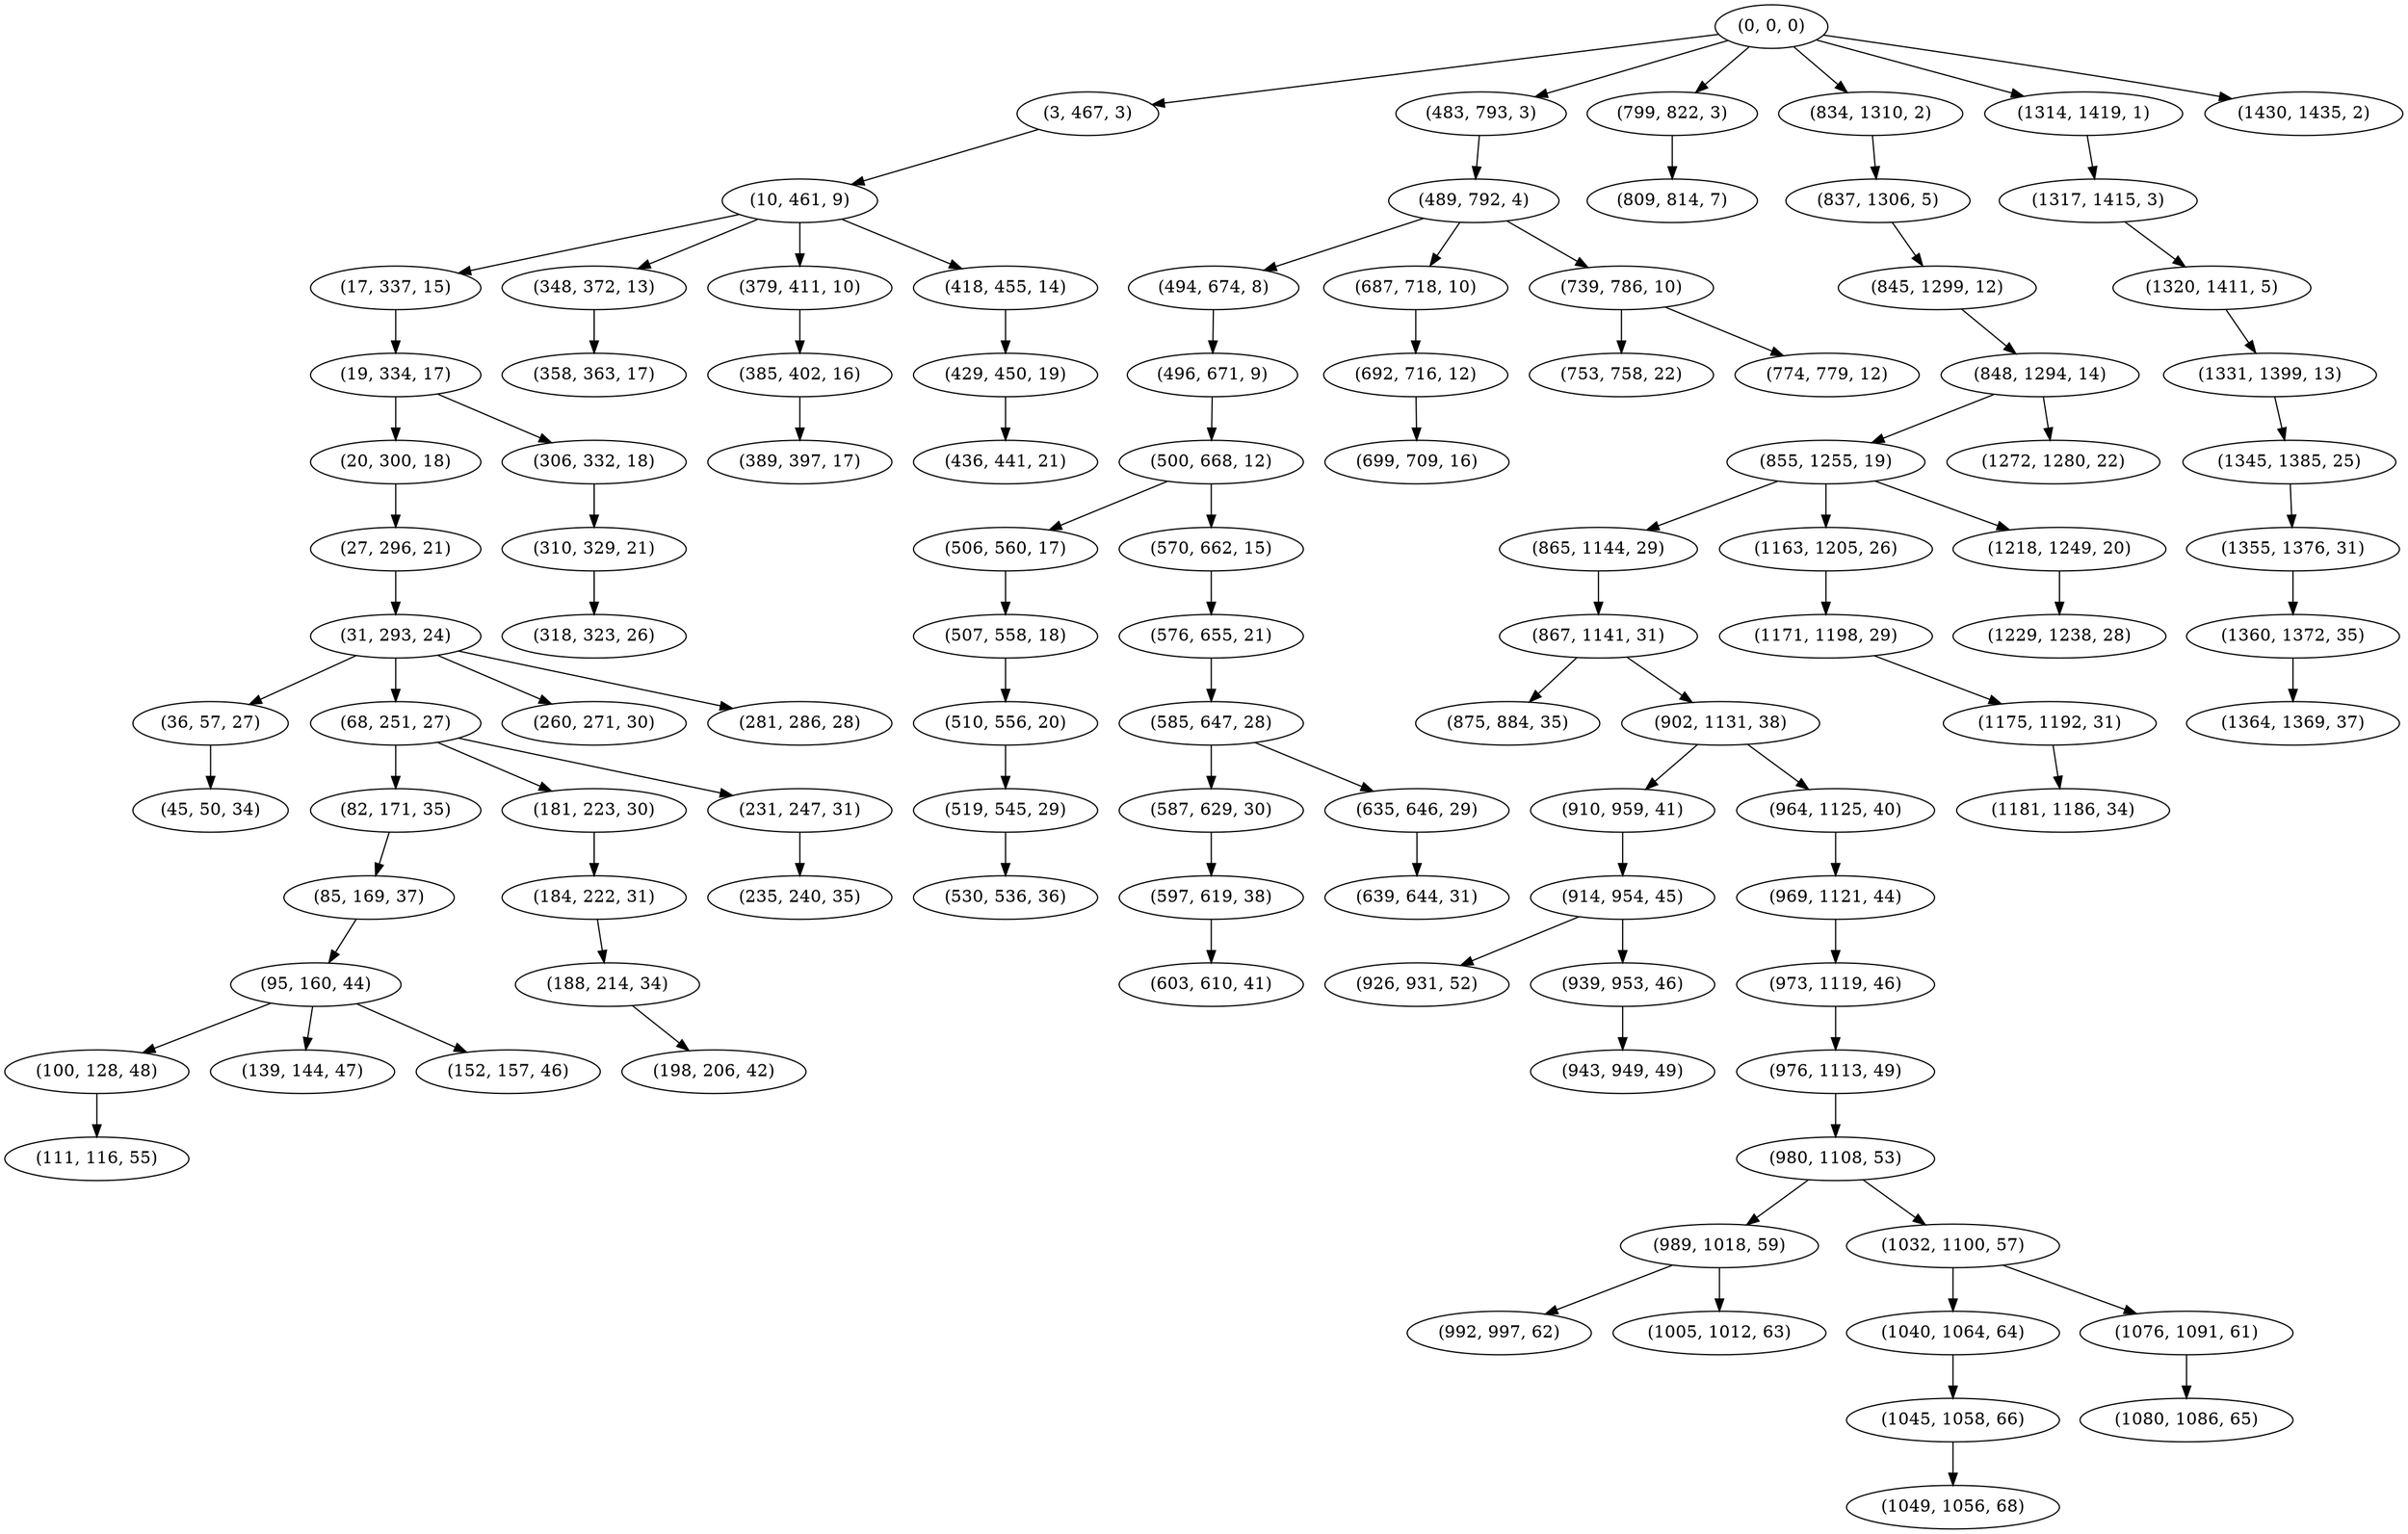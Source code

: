 digraph tree {
    "(0, 0, 0)";
    "(3, 467, 3)";
    "(10, 461, 9)";
    "(17, 337, 15)";
    "(19, 334, 17)";
    "(20, 300, 18)";
    "(27, 296, 21)";
    "(31, 293, 24)";
    "(36, 57, 27)";
    "(45, 50, 34)";
    "(68, 251, 27)";
    "(82, 171, 35)";
    "(85, 169, 37)";
    "(95, 160, 44)";
    "(100, 128, 48)";
    "(111, 116, 55)";
    "(139, 144, 47)";
    "(152, 157, 46)";
    "(181, 223, 30)";
    "(184, 222, 31)";
    "(188, 214, 34)";
    "(198, 206, 42)";
    "(231, 247, 31)";
    "(235, 240, 35)";
    "(260, 271, 30)";
    "(281, 286, 28)";
    "(306, 332, 18)";
    "(310, 329, 21)";
    "(318, 323, 26)";
    "(348, 372, 13)";
    "(358, 363, 17)";
    "(379, 411, 10)";
    "(385, 402, 16)";
    "(389, 397, 17)";
    "(418, 455, 14)";
    "(429, 450, 19)";
    "(436, 441, 21)";
    "(483, 793, 3)";
    "(489, 792, 4)";
    "(494, 674, 8)";
    "(496, 671, 9)";
    "(500, 668, 12)";
    "(506, 560, 17)";
    "(507, 558, 18)";
    "(510, 556, 20)";
    "(519, 545, 29)";
    "(530, 536, 36)";
    "(570, 662, 15)";
    "(576, 655, 21)";
    "(585, 647, 28)";
    "(587, 629, 30)";
    "(597, 619, 38)";
    "(603, 610, 41)";
    "(635, 646, 29)";
    "(639, 644, 31)";
    "(687, 718, 10)";
    "(692, 716, 12)";
    "(699, 709, 16)";
    "(739, 786, 10)";
    "(753, 758, 22)";
    "(774, 779, 12)";
    "(799, 822, 3)";
    "(809, 814, 7)";
    "(834, 1310, 2)";
    "(837, 1306, 5)";
    "(845, 1299, 12)";
    "(848, 1294, 14)";
    "(855, 1255, 19)";
    "(865, 1144, 29)";
    "(867, 1141, 31)";
    "(875, 884, 35)";
    "(902, 1131, 38)";
    "(910, 959, 41)";
    "(914, 954, 45)";
    "(926, 931, 52)";
    "(939, 953, 46)";
    "(943, 949, 49)";
    "(964, 1125, 40)";
    "(969, 1121, 44)";
    "(973, 1119, 46)";
    "(976, 1113, 49)";
    "(980, 1108, 53)";
    "(989, 1018, 59)";
    "(992, 997, 62)";
    "(1005, 1012, 63)";
    "(1032, 1100, 57)";
    "(1040, 1064, 64)";
    "(1045, 1058, 66)";
    "(1049, 1056, 68)";
    "(1076, 1091, 61)";
    "(1080, 1086, 65)";
    "(1163, 1205, 26)";
    "(1171, 1198, 29)";
    "(1175, 1192, 31)";
    "(1181, 1186, 34)";
    "(1218, 1249, 20)";
    "(1229, 1238, 28)";
    "(1272, 1280, 22)";
    "(1314, 1419, 1)";
    "(1317, 1415, 3)";
    "(1320, 1411, 5)";
    "(1331, 1399, 13)";
    "(1345, 1385, 25)";
    "(1355, 1376, 31)";
    "(1360, 1372, 35)";
    "(1364, 1369, 37)";
    "(1430, 1435, 2)";
    "(0, 0, 0)" -> "(3, 467, 3)";
    "(0, 0, 0)" -> "(483, 793, 3)";
    "(0, 0, 0)" -> "(799, 822, 3)";
    "(0, 0, 0)" -> "(834, 1310, 2)";
    "(0, 0, 0)" -> "(1314, 1419, 1)";
    "(0, 0, 0)" -> "(1430, 1435, 2)";
    "(3, 467, 3)" -> "(10, 461, 9)";
    "(10, 461, 9)" -> "(17, 337, 15)";
    "(10, 461, 9)" -> "(348, 372, 13)";
    "(10, 461, 9)" -> "(379, 411, 10)";
    "(10, 461, 9)" -> "(418, 455, 14)";
    "(17, 337, 15)" -> "(19, 334, 17)";
    "(19, 334, 17)" -> "(20, 300, 18)";
    "(19, 334, 17)" -> "(306, 332, 18)";
    "(20, 300, 18)" -> "(27, 296, 21)";
    "(27, 296, 21)" -> "(31, 293, 24)";
    "(31, 293, 24)" -> "(36, 57, 27)";
    "(31, 293, 24)" -> "(68, 251, 27)";
    "(31, 293, 24)" -> "(260, 271, 30)";
    "(31, 293, 24)" -> "(281, 286, 28)";
    "(36, 57, 27)" -> "(45, 50, 34)";
    "(68, 251, 27)" -> "(82, 171, 35)";
    "(68, 251, 27)" -> "(181, 223, 30)";
    "(68, 251, 27)" -> "(231, 247, 31)";
    "(82, 171, 35)" -> "(85, 169, 37)";
    "(85, 169, 37)" -> "(95, 160, 44)";
    "(95, 160, 44)" -> "(100, 128, 48)";
    "(95, 160, 44)" -> "(139, 144, 47)";
    "(95, 160, 44)" -> "(152, 157, 46)";
    "(100, 128, 48)" -> "(111, 116, 55)";
    "(181, 223, 30)" -> "(184, 222, 31)";
    "(184, 222, 31)" -> "(188, 214, 34)";
    "(188, 214, 34)" -> "(198, 206, 42)";
    "(231, 247, 31)" -> "(235, 240, 35)";
    "(306, 332, 18)" -> "(310, 329, 21)";
    "(310, 329, 21)" -> "(318, 323, 26)";
    "(348, 372, 13)" -> "(358, 363, 17)";
    "(379, 411, 10)" -> "(385, 402, 16)";
    "(385, 402, 16)" -> "(389, 397, 17)";
    "(418, 455, 14)" -> "(429, 450, 19)";
    "(429, 450, 19)" -> "(436, 441, 21)";
    "(483, 793, 3)" -> "(489, 792, 4)";
    "(489, 792, 4)" -> "(494, 674, 8)";
    "(489, 792, 4)" -> "(687, 718, 10)";
    "(489, 792, 4)" -> "(739, 786, 10)";
    "(494, 674, 8)" -> "(496, 671, 9)";
    "(496, 671, 9)" -> "(500, 668, 12)";
    "(500, 668, 12)" -> "(506, 560, 17)";
    "(500, 668, 12)" -> "(570, 662, 15)";
    "(506, 560, 17)" -> "(507, 558, 18)";
    "(507, 558, 18)" -> "(510, 556, 20)";
    "(510, 556, 20)" -> "(519, 545, 29)";
    "(519, 545, 29)" -> "(530, 536, 36)";
    "(570, 662, 15)" -> "(576, 655, 21)";
    "(576, 655, 21)" -> "(585, 647, 28)";
    "(585, 647, 28)" -> "(587, 629, 30)";
    "(585, 647, 28)" -> "(635, 646, 29)";
    "(587, 629, 30)" -> "(597, 619, 38)";
    "(597, 619, 38)" -> "(603, 610, 41)";
    "(635, 646, 29)" -> "(639, 644, 31)";
    "(687, 718, 10)" -> "(692, 716, 12)";
    "(692, 716, 12)" -> "(699, 709, 16)";
    "(739, 786, 10)" -> "(753, 758, 22)";
    "(739, 786, 10)" -> "(774, 779, 12)";
    "(799, 822, 3)" -> "(809, 814, 7)";
    "(834, 1310, 2)" -> "(837, 1306, 5)";
    "(837, 1306, 5)" -> "(845, 1299, 12)";
    "(845, 1299, 12)" -> "(848, 1294, 14)";
    "(848, 1294, 14)" -> "(855, 1255, 19)";
    "(848, 1294, 14)" -> "(1272, 1280, 22)";
    "(855, 1255, 19)" -> "(865, 1144, 29)";
    "(855, 1255, 19)" -> "(1163, 1205, 26)";
    "(855, 1255, 19)" -> "(1218, 1249, 20)";
    "(865, 1144, 29)" -> "(867, 1141, 31)";
    "(867, 1141, 31)" -> "(875, 884, 35)";
    "(867, 1141, 31)" -> "(902, 1131, 38)";
    "(902, 1131, 38)" -> "(910, 959, 41)";
    "(902, 1131, 38)" -> "(964, 1125, 40)";
    "(910, 959, 41)" -> "(914, 954, 45)";
    "(914, 954, 45)" -> "(926, 931, 52)";
    "(914, 954, 45)" -> "(939, 953, 46)";
    "(939, 953, 46)" -> "(943, 949, 49)";
    "(964, 1125, 40)" -> "(969, 1121, 44)";
    "(969, 1121, 44)" -> "(973, 1119, 46)";
    "(973, 1119, 46)" -> "(976, 1113, 49)";
    "(976, 1113, 49)" -> "(980, 1108, 53)";
    "(980, 1108, 53)" -> "(989, 1018, 59)";
    "(980, 1108, 53)" -> "(1032, 1100, 57)";
    "(989, 1018, 59)" -> "(992, 997, 62)";
    "(989, 1018, 59)" -> "(1005, 1012, 63)";
    "(1032, 1100, 57)" -> "(1040, 1064, 64)";
    "(1032, 1100, 57)" -> "(1076, 1091, 61)";
    "(1040, 1064, 64)" -> "(1045, 1058, 66)";
    "(1045, 1058, 66)" -> "(1049, 1056, 68)";
    "(1076, 1091, 61)" -> "(1080, 1086, 65)";
    "(1163, 1205, 26)" -> "(1171, 1198, 29)";
    "(1171, 1198, 29)" -> "(1175, 1192, 31)";
    "(1175, 1192, 31)" -> "(1181, 1186, 34)";
    "(1218, 1249, 20)" -> "(1229, 1238, 28)";
    "(1314, 1419, 1)" -> "(1317, 1415, 3)";
    "(1317, 1415, 3)" -> "(1320, 1411, 5)";
    "(1320, 1411, 5)" -> "(1331, 1399, 13)";
    "(1331, 1399, 13)" -> "(1345, 1385, 25)";
    "(1345, 1385, 25)" -> "(1355, 1376, 31)";
    "(1355, 1376, 31)" -> "(1360, 1372, 35)";
    "(1360, 1372, 35)" -> "(1364, 1369, 37)";
}
